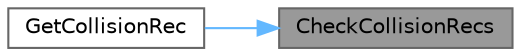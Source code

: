 digraph "CheckCollisionRecs"
{
 // LATEX_PDF_SIZE
  bgcolor="transparent";
  edge [fontname=Helvetica,fontsize=10,labelfontname=Helvetica,labelfontsize=10];
  node [fontname=Helvetica,fontsize=10,shape=box,height=0.2,width=0.4];
  rankdir="RL";
  Node1 [id="Node000001",label="CheckCollisionRecs",height=0.2,width=0.4,color="gray40", fillcolor="grey60", style="filled", fontcolor="black",tooltip=" "];
  Node1 -> Node2 [id="edge2_Node000001_Node000002",dir="back",color="steelblue1",style="solid",tooltip=" "];
  Node2 [id="Node000002",label="GetCollisionRec",height=0.2,width=0.4,color="grey40", fillcolor="white", style="filled",URL="$_classes_2lib_2rshapes_8c.html#a8f875d92ac5c2b960c17297458c23adb",tooltip=" "];
}
